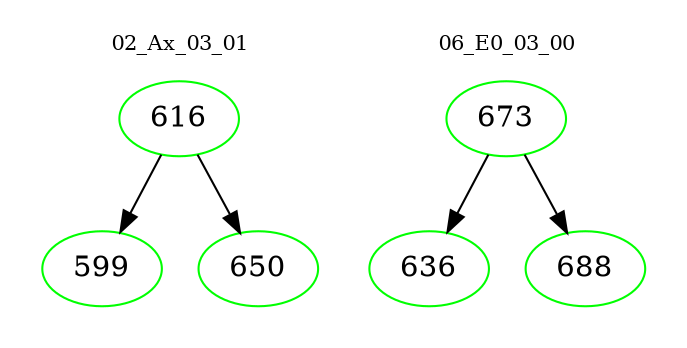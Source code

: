 digraph{
subgraph cluster_0 {
color = white
label = "02_Ax_03_01";
fontsize=10;
T0_616 [label="616", color="green"]
T0_616 -> T0_599 [color="black"]
T0_599 [label="599", color="green"]
T0_616 -> T0_650 [color="black"]
T0_650 [label="650", color="green"]
}
subgraph cluster_1 {
color = white
label = "06_E0_03_00";
fontsize=10;
T1_673 [label="673", color="green"]
T1_673 -> T1_636 [color="black"]
T1_636 [label="636", color="green"]
T1_673 -> T1_688 [color="black"]
T1_688 [label="688", color="green"]
}
}
